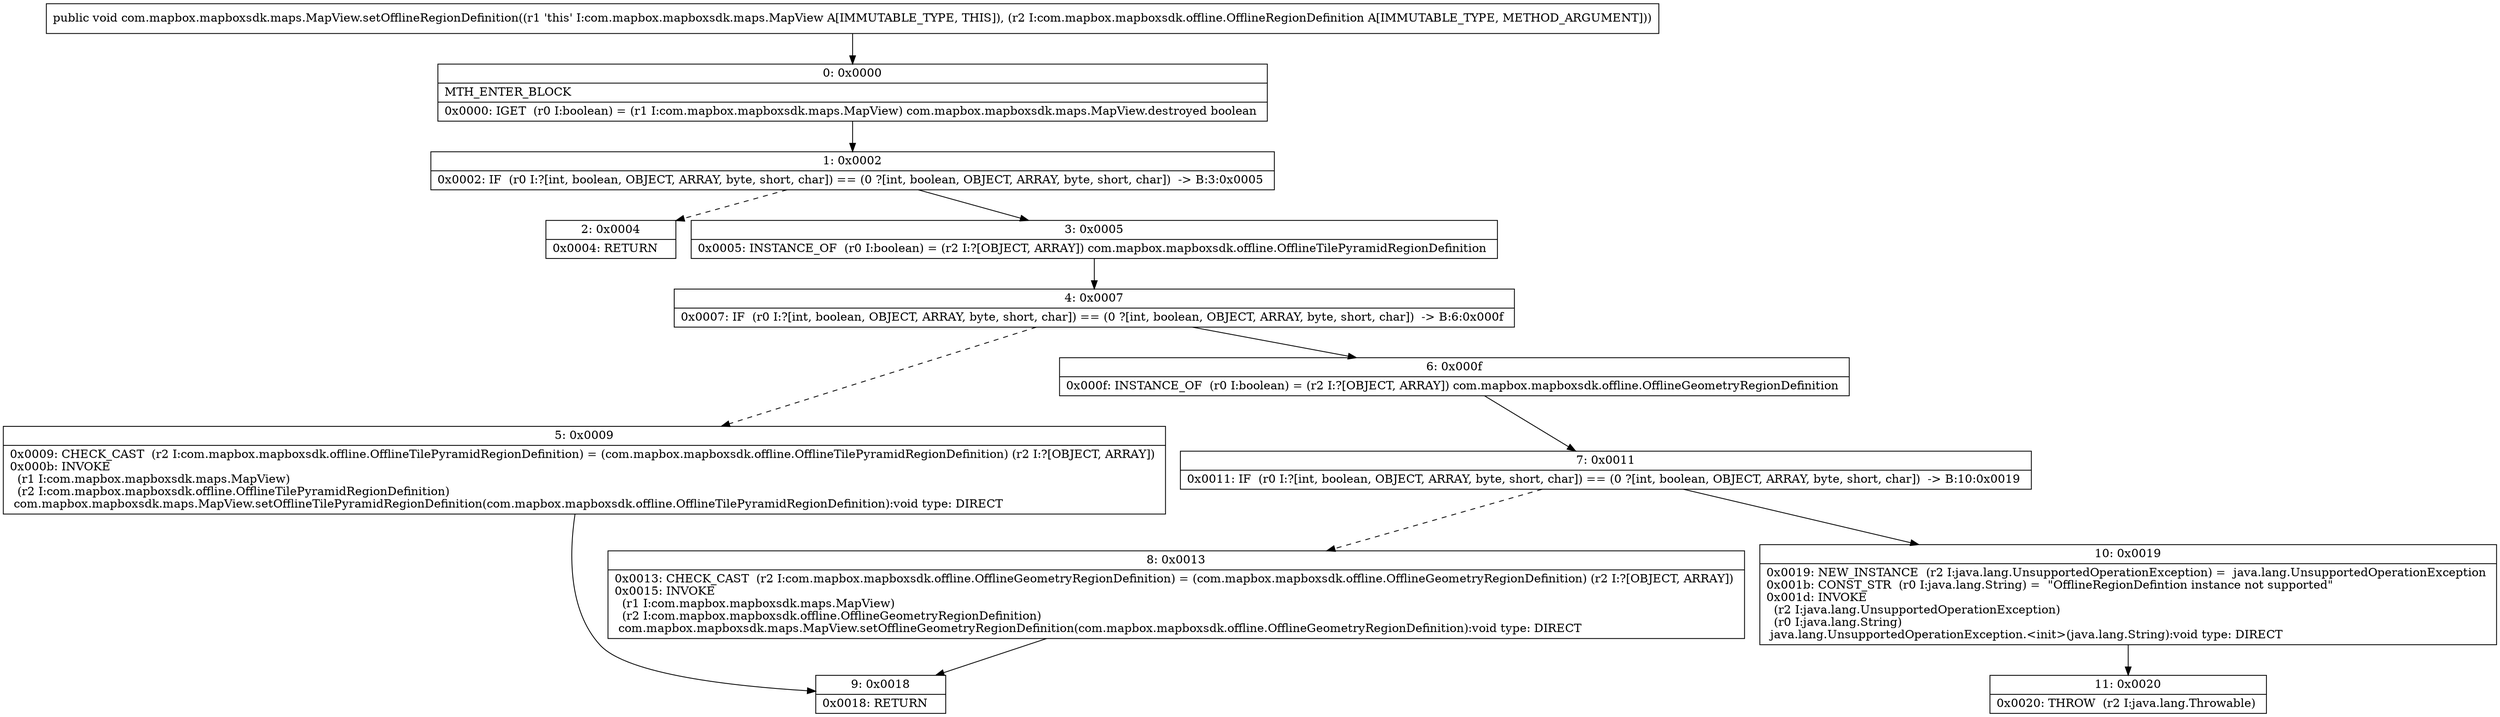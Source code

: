 digraph "CFG forcom.mapbox.mapboxsdk.maps.MapView.setOfflineRegionDefinition(Lcom\/mapbox\/mapboxsdk\/offline\/OfflineRegionDefinition;)V" {
Node_0 [shape=record,label="{0\:\ 0x0000|MTH_ENTER_BLOCK\l|0x0000: IGET  (r0 I:boolean) = (r1 I:com.mapbox.mapboxsdk.maps.MapView) com.mapbox.mapboxsdk.maps.MapView.destroyed boolean \l}"];
Node_1 [shape=record,label="{1\:\ 0x0002|0x0002: IF  (r0 I:?[int, boolean, OBJECT, ARRAY, byte, short, char]) == (0 ?[int, boolean, OBJECT, ARRAY, byte, short, char])  \-\> B:3:0x0005 \l}"];
Node_2 [shape=record,label="{2\:\ 0x0004|0x0004: RETURN   \l}"];
Node_3 [shape=record,label="{3\:\ 0x0005|0x0005: INSTANCE_OF  (r0 I:boolean) = (r2 I:?[OBJECT, ARRAY]) com.mapbox.mapboxsdk.offline.OfflineTilePyramidRegionDefinition \l}"];
Node_4 [shape=record,label="{4\:\ 0x0007|0x0007: IF  (r0 I:?[int, boolean, OBJECT, ARRAY, byte, short, char]) == (0 ?[int, boolean, OBJECT, ARRAY, byte, short, char])  \-\> B:6:0x000f \l}"];
Node_5 [shape=record,label="{5\:\ 0x0009|0x0009: CHECK_CAST  (r2 I:com.mapbox.mapboxsdk.offline.OfflineTilePyramidRegionDefinition) = (com.mapbox.mapboxsdk.offline.OfflineTilePyramidRegionDefinition) (r2 I:?[OBJECT, ARRAY]) \l0x000b: INVOKE  \l  (r1 I:com.mapbox.mapboxsdk.maps.MapView)\l  (r2 I:com.mapbox.mapboxsdk.offline.OfflineTilePyramidRegionDefinition)\l com.mapbox.mapboxsdk.maps.MapView.setOfflineTilePyramidRegionDefinition(com.mapbox.mapboxsdk.offline.OfflineTilePyramidRegionDefinition):void type: DIRECT \l}"];
Node_6 [shape=record,label="{6\:\ 0x000f|0x000f: INSTANCE_OF  (r0 I:boolean) = (r2 I:?[OBJECT, ARRAY]) com.mapbox.mapboxsdk.offline.OfflineGeometryRegionDefinition \l}"];
Node_7 [shape=record,label="{7\:\ 0x0011|0x0011: IF  (r0 I:?[int, boolean, OBJECT, ARRAY, byte, short, char]) == (0 ?[int, boolean, OBJECT, ARRAY, byte, short, char])  \-\> B:10:0x0019 \l}"];
Node_8 [shape=record,label="{8\:\ 0x0013|0x0013: CHECK_CAST  (r2 I:com.mapbox.mapboxsdk.offline.OfflineGeometryRegionDefinition) = (com.mapbox.mapboxsdk.offline.OfflineGeometryRegionDefinition) (r2 I:?[OBJECT, ARRAY]) \l0x0015: INVOKE  \l  (r1 I:com.mapbox.mapboxsdk.maps.MapView)\l  (r2 I:com.mapbox.mapboxsdk.offline.OfflineGeometryRegionDefinition)\l com.mapbox.mapboxsdk.maps.MapView.setOfflineGeometryRegionDefinition(com.mapbox.mapboxsdk.offline.OfflineGeometryRegionDefinition):void type: DIRECT \l}"];
Node_9 [shape=record,label="{9\:\ 0x0018|0x0018: RETURN   \l}"];
Node_10 [shape=record,label="{10\:\ 0x0019|0x0019: NEW_INSTANCE  (r2 I:java.lang.UnsupportedOperationException) =  java.lang.UnsupportedOperationException \l0x001b: CONST_STR  (r0 I:java.lang.String) =  \"OfflineRegionDefintion instance not supported\" \l0x001d: INVOKE  \l  (r2 I:java.lang.UnsupportedOperationException)\l  (r0 I:java.lang.String)\l java.lang.UnsupportedOperationException.\<init\>(java.lang.String):void type: DIRECT \l}"];
Node_11 [shape=record,label="{11\:\ 0x0020|0x0020: THROW  (r2 I:java.lang.Throwable) \l}"];
MethodNode[shape=record,label="{public void com.mapbox.mapboxsdk.maps.MapView.setOfflineRegionDefinition((r1 'this' I:com.mapbox.mapboxsdk.maps.MapView A[IMMUTABLE_TYPE, THIS]), (r2 I:com.mapbox.mapboxsdk.offline.OfflineRegionDefinition A[IMMUTABLE_TYPE, METHOD_ARGUMENT])) }"];
MethodNode -> Node_0;
Node_0 -> Node_1;
Node_1 -> Node_2[style=dashed];
Node_1 -> Node_3;
Node_3 -> Node_4;
Node_4 -> Node_5[style=dashed];
Node_4 -> Node_6;
Node_5 -> Node_9;
Node_6 -> Node_7;
Node_7 -> Node_8[style=dashed];
Node_7 -> Node_10;
Node_8 -> Node_9;
Node_10 -> Node_11;
}

